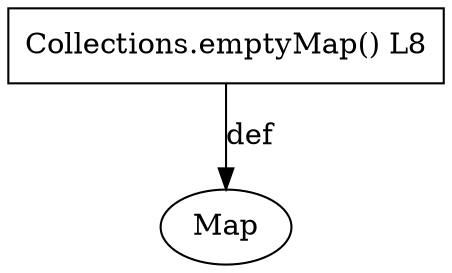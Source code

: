 digraph "delegate(__FieldOfClass__)" {

  1 [ label="Collections.emptyMap() L8" shape="box" ];
  2 [ label="Map" shape="ellipse" ];
  1 -> 2 [ label="def" style="solid" ];
}
